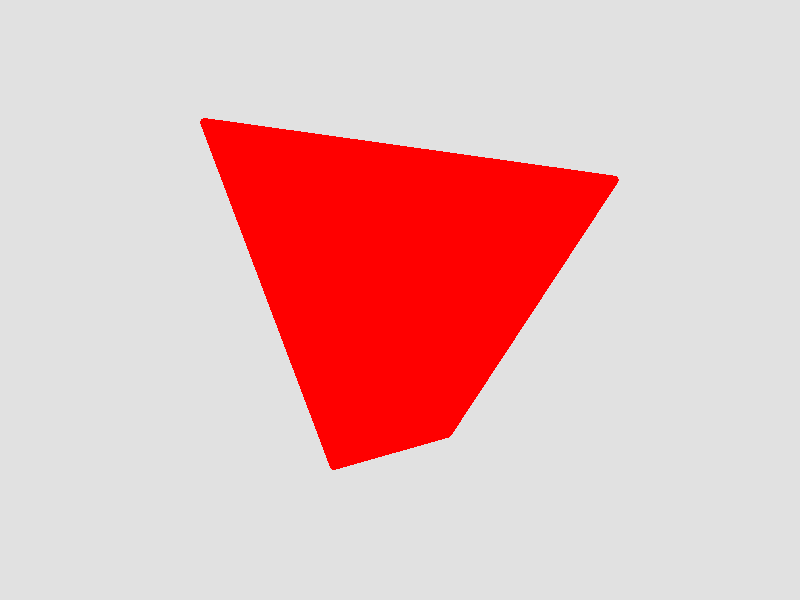 #include "colors.inc"

camera {
 location <0, 0, -20>
 look_at 0
 angle 15
}

light_source { <3, 15, -20> White }
background { Gray75 }

#declare frame_w = 0.03;

union {
 union {
  cylinder { <1, 1, 1>, <-1, -1, 1>, frame_w }
  cylinder { <1, 1, 1>, <-1, 1, -1>, frame_w }
  cylinder { <1, 1, 1>, <1, -1, -1>, frame_w }
  cylinder { <-1, -1, 1>, <1, -1, -1>, frame_w }
  cylinder { <-1, -1, 1>, <-1, 1, -1>, frame_w }
  cylinder { <1, -1, -1>, <-1, 1, -1>, frame_w }
  sphere { <1, 1, 1>, frame_w }
  sphere { <-1, -1, 1>, frame_w }
  sphere { <-1, 1, -1>, frame_w }
  sphere { <1, -1, -1>, frame_w }
  texture {
   pigment { color Red }
   finish { ambient .2 diffuse 0.8 specular 1 }
  }
 }

 union {
  triangle { <1, 1, 1>, <-1, -1, 1>, <-1, 1, -1> }
  triangle { <1, 1, 1>, <-1, -1, 1>, <1, -1, -1> }
  triangle { <1, 1, 1>, <-1, 1, -1>, <1, -1, -1> }
  triangle { <-1, -1, 1>, <-1, 1, -1>, <1, -1, -1> }
  texture { 
   pigment { color Red filter 0.6 }
  }
 }
 rotate <10, 30, 0>
 rotate y * clock * 360
}
